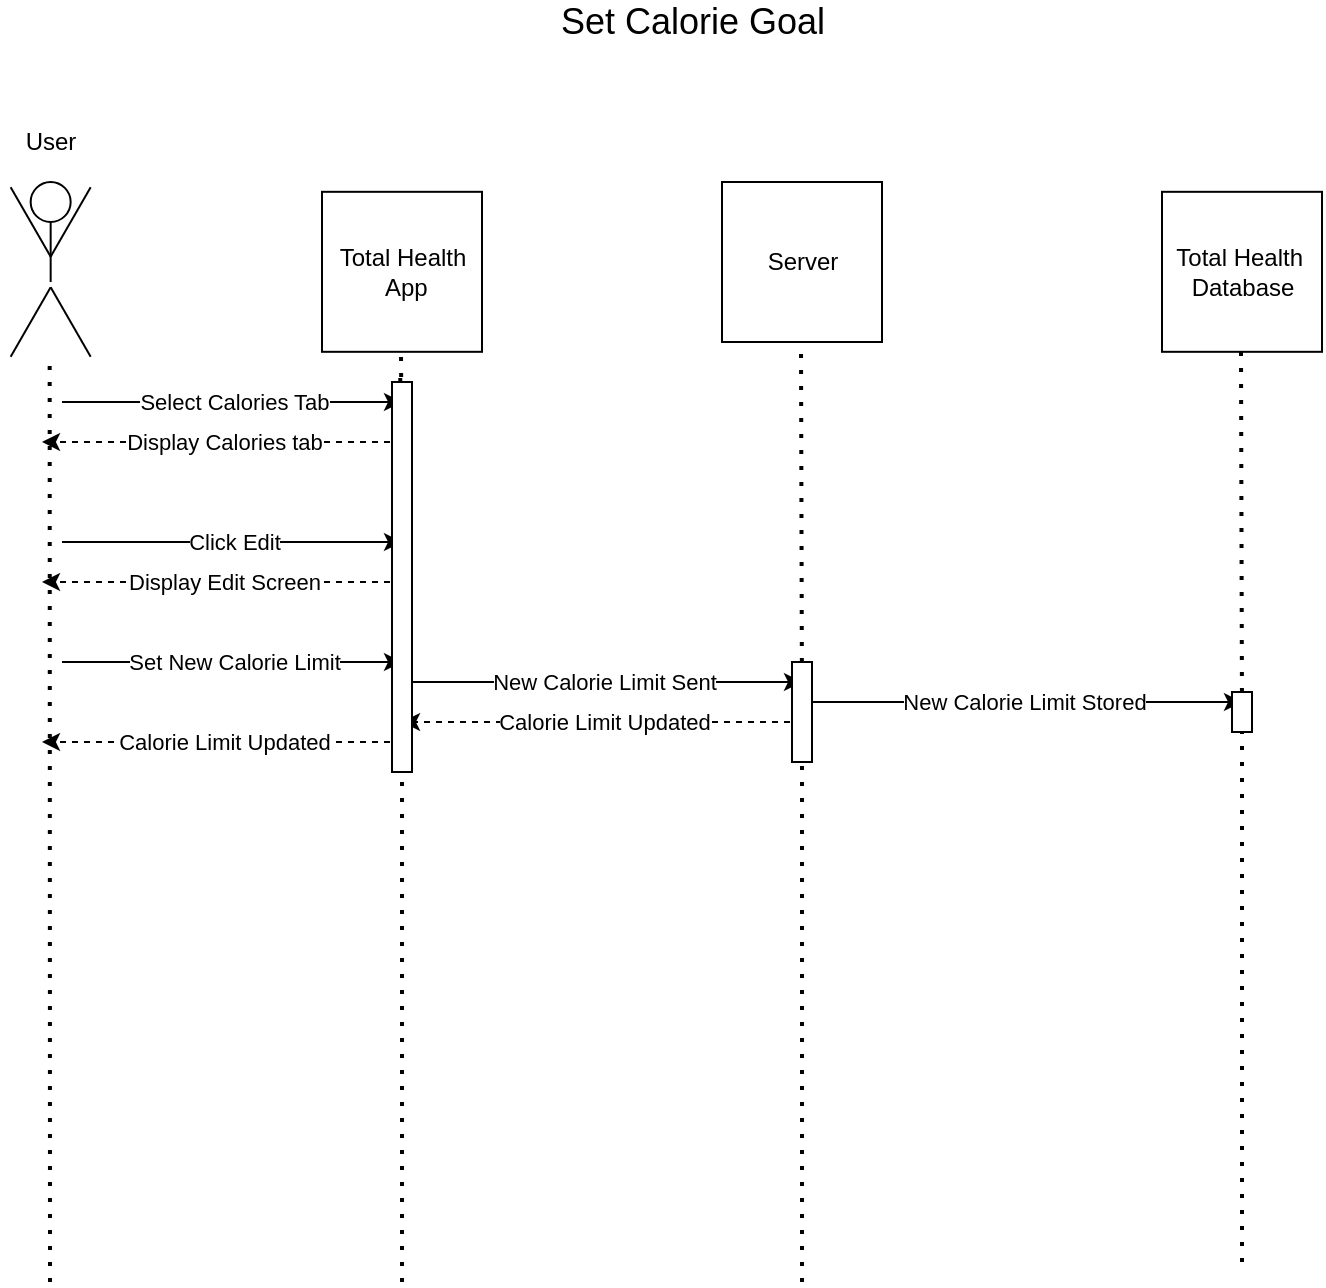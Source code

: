 <mxfile version="15.8.7" type="device"><diagram id="kgpKYQtTHZ0yAKxKKP6v" name="Page-1"><mxGraphModel dx="1102" dy="1025" grid="1" gridSize="10" guides="1" tooltips="1" connect="1" arrows="1" fold="1" page="1" pageScale="1" pageWidth="850" pageHeight="1100" math="0" shadow="0"><root><mxCell id="0"/><mxCell id="1" parent="0"/><mxCell id="DdZDA_eBOiUWopPN42Vg-1" value="" style="group" vertex="1" connectable="0" parent="1"><mxGeometry x="80.0" y="150" width="48.66" height="89.821" as="geometry"/></mxCell><mxCell id="DdZDA_eBOiUWopPN42Vg-2" value="" style="ellipse;whiteSpace=wrap;html=1;aspect=fixed;fillColor=none;" vertex="1" parent="DdZDA_eBOiUWopPN42Vg-1"><mxGeometry x="14.33" width="20" height="20" as="geometry"/></mxCell><mxCell id="DdZDA_eBOiUWopPN42Vg-3" value="" style="line;strokeWidth=1;direction=south;html=1;fillColor=none;" vertex="1" parent="DdZDA_eBOiUWopPN42Vg-1"><mxGeometry x="19.33" y="20" width="10" height="30" as="geometry"/></mxCell><mxCell id="DdZDA_eBOiUWopPN42Vg-4" value="" style="line;strokeWidth=1;direction=south;html=1;fillColor=none;rotation=30;" vertex="1" parent="DdZDA_eBOiUWopPN42Vg-1"><mxGeometry x="9.33" y="50" width="10" height="40" as="geometry"/></mxCell><mxCell id="DdZDA_eBOiUWopPN42Vg-5" value="" style="line;strokeWidth=1;direction=south;html=1;fillColor=none;rotation=-30;" vertex="1" parent="DdZDA_eBOiUWopPN42Vg-1"><mxGeometry x="29.33" y="50" width="10" height="40" as="geometry"/></mxCell><mxCell id="DdZDA_eBOiUWopPN42Vg-6" value="" style="line;strokeWidth=1;direction=south;html=1;fillColor=none;rotation=-150;" vertex="1" parent="DdZDA_eBOiUWopPN42Vg-1"><mxGeometry x="29.33" y="-0.001" width="10" height="40" as="geometry"/></mxCell><mxCell id="DdZDA_eBOiUWopPN42Vg-7" value="" style="line;strokeWidth=1;direction=south;html=1;fillColor=none;rotation=-210;" vertex="1" parent="DdZDA_eBOiUWopPN42Vg-1"><mxGeometry x="9.33" y="-0.001" width="10" height="40" as="geometry"/></mxCell><mxCell id="DdZDA_eBOiUWopPN42Vg-8" value="" style="whiteSpace=wrap;html=1;aspect=fixed;strokeWidth=1;fillColor=none;" vertex="1" parent="1"><mxGeometry x="240" y="154.91" width="80" height="80" as="geometry"/></mxCell><mxCell id="DdZDA_eBOiUWopPN42Vg-9" value="" style="whiteSpace=wrap;html=1;aspect=fixed;strokeWidth=1;fillColor=none;" vertex="1" parent="1"><mxGeometry x="440" y="150" width="80" height="80" as="geometry"/></mxCell><mxCell id="DdZDA_eBOiUWopPN42Vg-10" value="" style="whiteSpace=wrap;html=1;aspect=fixed;strokeWidth=1;fillColor=none;" vertex="1" parent="1"><mxGeometry x="660" y="154.91" width="80" height="80" as="geometry"/></mxCell><mxCell id="DdZDA_eBOiUWopPN42Vg-11" value="" style="endArrow=none;dashed=1;html=1;dashPattern=1 3;strokeWidth=2;rounded=0;" edge="1" parent="1"><mxGeometry width="50" height="50" relative="1" as="geometry"><mxPoint x="104.0" y="700" as="sourcePoint"/><mxPoint x="103.83" y="239.82" as="targetPoint"/></mxGeometry></mxCell><mxCell id="DdZDA_eBOiUWopPN42Vg-12" value="" style="endArrow=none;dashed=1;html=1;dashPattern=1 3;strokeWidth=2;rounded=0;startArrow=none;" edge="1" parent="1"><mxGeometry width="50" height="50" relative="1" as="geometry"><mxPoint x="279.579" y="247.5" as="sourcePoint"/><mxPoint x="279.5" y="234.91" as="targetPoint"/></mxGeometry></mxCell><mxCell id="DdZDA_eBOiUWopPN42Vg-13" value="" style="endArrow=none;dashed=1;html=1;dashPattern=1 3;strokeWidth=2;rounded=0;startArrow=none;" edge="1" parent="1" source="DdZDA_eBOiUWopPN42Vg-46"><mxGeometry width="50" height="50" relative="1" as="geometry"><mxPoint x="480" y="700" as="sourcePoint"/><mxPoint x="479.5" y="230" as="targetPoint"/></mxGeometry></mxCell><mxCell id="DdZDA_eBOiUWopPN42Vg-14" value="" style="endArrow=none;dashed=1;html=1;dashPattern=1 3;strokeWidth=2;rounded=0;startArrow=none;" edge="1" parent="1" source="DdZDA_eBOiUWopPN42Vg-52"><mxGeometry width="50" height="50" relative="1" as="geometry"><mxPoint x="700" y="690" as="sourcePoint"/><mxPoint x="699.5" y="234.91" as="targetPoint"/></mxGeometry></mxCell><mxCell id="DdZDA_eBOiUWopPN42Vg-15" value="Total Health&lt;br&gt;&amp;nbsp;App" style="text;html=1;resizable=0;autosize=1;align=center;verticalAlign=middle;points=[];fillColor=none;strokeColor=none;rounded=0;" vertex="1" parent="1"><mxGeometry x="240" y="179.91" width="80" height="30" as="geometry"/></mxCell><mxCell id="DdZDA_eBOiUWopPN42Vg-16" value="Server" style="text;html=1;resizable=0;autosize=1;align=center;verticalAlign=middle;points=[];fillColor=none;strokeColor=none;rounded=0;" vertex="1" parent="1"><mxGeometry x="455" y="180" width="50" height="20" as="geometry"/></mxCell><mxCell id="DdZDA_eBOiUWopPN42Vg-17" value="Total Health&amp;nbsp;&lt;br&gt;Database" style="text;html=1;resizable=0;autosize=1;align=center;verticalAlign=middle;points=[];fillColor=none;strokeColor=none;rounded=0;" vertex="1" parent="1"><mxGeometry x="660" y="179.91" width="80" height="30" as="geometry"/></mxCell><mxCell id="DdZDA_eBOiUWopPN42Vg-18" value="User" style="text;html=1;resizable=0;autosize=1;align=center;verticalAlign=middle;points=[];fillColor=none;strokeColor=none;rounded=0;" vertex="1" parent="1"><mxGeometry x="84.33" y="120" width="40" height="20" as="geometry"/></mxCell><mxCell id="DdZDA_eBOiUWopPN42Vg-19" value="" style="endArrow=classic;html=1;rounded=0;" edge="1" parent="1"><mxGeometry relative="1" as="geometry"><mxPoint x="110" y="260" as="sourcePoint"/><mxPoint x="280" y="260" as="targetPoint"/></mxGeometry></mxCell><mxCell id="DdZDA_eBOiUWopPN42Vg-20" value="Select Calories Tab" style="edgeLabel;resizable=0;html=1;align=center;verticalAlign=middle;strokeWidth=1;fillColor=none;" connectable="0" vertex="1" parent="DdZDA_eBOiUWopPN42Vg-19"><mxGeometry relative="1" as="geometry"><mxPoint x="1" as="offset"/></mxGeometry></mxCell><mxCell id="DdZDA_eBOiUWopPN42Vg-21" value="" style="endArrow=classic;html=1;rounded=0;dashed=1;" edge="1" parent="1"><mxGeometry relative="1" as="geometry"><mxPoint x="280" y="280" as="sourcePoint"/><mxPoint x="100" y="280" as="targetPoint"/></mxGeometry></mxCell><mxCell id="DdZDA_eBOiUWopPN42Vg-22" value="Display Calories tab" style="edgeLabel;resizable=0;html=1;align=center;verticalAlign=middle;strokeWidth=1;fillColor=none;" connectable="0" vertex="1" parent="DdZDA_eBOiUWopPN42Vg-21"><mxGeometry relative="1" as="geometry"><mxPoint x="1" as="offset"/></mxGeometry></mxCell><mxCell id="DdZDA_eBOiUWopPN42Vg-23" value="" style="endArrow=none;dashed=1;html=1;dashPattern=1 3;strokeWidth=2;rounded=0;" edge="1" parent="1"><mxGeometry width="50" height="50" relative="1" as="geometry"><mxPoint x="280" y="700" as="sourcePoint"/><mxPoint x="280" y="290" as="targetPoint"/></mxGeometry></mxCell><mxCell id="DdZDA_eBOiUWopPN42Vg-24" value="" style="endArrow=none;dashed=1;html=1;dashPattern=1 3;strokeWidth=2;rounded=0;startArrow=none;" edge="1" parent="1"><mxGeometry width="50" height="50" relative="1" as="geometry"><mxPoint x="279.672" y="290" as="sourcePoint"/><mxPoint x="279.115" y="247.5" as="targetPoint"/></mxGeometry></mxCell><mxCell id="DdZDA_eBOiUWopPN42Vg-25" value="&lt;span style=&quot;font-size: 18px&quot;&gt;Set Calorie Goal&lt;/span&gt;" style="text;html=1;resizable=0;autosize=1;align=center;verticalAlign=middle;points=[];fillColor=none;strokeColor=none;rounded=0;" vertex="1" parent="1"><mxGeometry x="350" y="60" width="150" height="20" as="geometry"/></mxCell><mxCell id="DdZDA_eBOiUWopPN42Vg-26" value="" style="endArrow=classic;html=1;rounded=0;" edge="1" parent="1"><mxGeometry relative="1" as="geometry"><mxPoint x="110" y="330" as="sourcePoint"/><mxPoint x="280" y="330" as="targetPoint"/></mxGeometry></mxCell><mxCell id="DdZDA_eBOiUWopPN42Vg-27" value="Click Edit" style="edgeLabel;resizable=0;html=1;align=center;verticalAlign=middle;strokeWidth=1;fillColor=none;" connectable="0" vertex="1" parent="DdZDA_eBOiUWopPN42Vg-26"><mxGeometry relative="1" as="geometry"><mxPoint x="1" as="offset"/></mxGeometry></mxCell><mxCell id="DdZDA_eBOiUWopPN42Vg-28" value="" style="endArrow=classic;html=1;rounded=0;dashed=1;" edge="1" parent="1"><mxGeometry relative="1" as="geometry"><mxPoint x="280" y="350" as="sourcePoint"/><mxPoint x="100" y="350" as="targetPoint"/></mxGeometry></mxCell><mxCell id="DdZDA_eBOiUWopPN42Vg-29" value="Display Edit Screen" style="edgeLabel;resizable=0;html=1;align=center;verticalAlign=middle;strokeWidth=1;fillColor=none;" connectable="0" vertex="1" parent="DdZDA_eBOiUWopPN42Vg-28"><mxGeometry relative="1" as="geometry"><mxPoint x="1" as="offset"/></mxGeometry></mxCell><mxCell id="DdZDA_eBOiUWopPN42Vg-30" value="" style="endArrow=classic;html=1;rounded=0;" edge="1" parent="1"><mxGeometry relative="1" as="geometry"><mxPoint x="110" y="390" as="sourcePoint"/><mxPoint x="280" y="390" as="targetPoint"/></mxGeometry></mxCell><mxCell id="DdZDA_eBOiUWopPN42Vg-31" value="Set New Calorie Limit" style="edgeLabel;resizable=0;html=1;align=center;verticalAlign=middle;strokeWidth=1;fillColor=none;" connectable="0" vertex="1" parent="DdZDA_eBOiUWopPN42Vg-30"><mxGeometry relative="1" as="geometry"><mxPoint x="1" as="offset"/></mxGeometry></mxCell><mxCell id="DdZDA_eBOiUWopPN42Vg-34" value="" style="endArrow=classic;html=1;rounded=0;dashed=1;" edge="1" parent="1"><mxGeometry relative="1" as="geometry"><mxPoint x="280" y="430" as="sourcePoint"/><mxPoint x="100" y="430" as="targetPoint"/></mxGeometry></mxCell><mxCell id="DdZDA_eBOiUWopPN42Vg-35" value="Calorie Limit Updated" style="edgeLabel;resizable=0;html=1;align=center;verticalAlign=middle;strokeWidth=1;fillColor=none;" connectable="0" vertex="1" parent="DdZDA_eBOiUWopPN42Vg-34"><mxGeometry relative="1" as="geometry"><mxPoint x="1" as="offset"/></mxGeometry></mxCell><mxCell id="DdZDA_eBOiUWopPN42Vg-36" value="" style="endArrow=classic;html=1;rounded=0;" edge="1" parent="1"><mxGeometry relative="1" as="geometry"><mxPoint x="280" y="400" as="sourcePoint"/><mxPoint x="480" y="400" as="targetPoint"/></mxGeometry></mxCell><mxCell id="DdZDA_eBOiUWopPN42Vg-37" value="New Calorie Limit Sent" style="edgeLabel;resizable=0;html=1;align=center;verticalAlign=middle;strokeWidth=1;fillColor=none;" connectable="0" vertex="1" parent="DdZDA_eBOiUWopPN42Vg-36"><mxGeometry relative="1" as="geometry"><mxPoint x="1" as="offset"/></mxGeometry></mxCell><mxCell id="DdZDA_eBOiUWopPN42Vg-38" value="" style="endArrow=classic;html=1;rounded=0;" edge="1" parent="1"><mxGeometry relative="1" as="geometry"><mxPoint x="480" y="410" as="sourcePoint"/><mxPoint x="700" y="410" as="targetPoint"/></mxGeometry></mxCell><mxCell id="DdZDA_eBOiUWopPN42Vg-39" value="New Calorie Limit Stored" style="edgeLabel;resizable=0;html=1;align=center;verticalAlign=middle;strokeWidth=1;fillColor=none;" connectable="0" vertex="1" parent="DdZDA_eBOiUWopPN42Vg-38"><mxGeometry relative="1" as="geometry"><mxPoint x="1" as="offset"/></mxGeometry></mxCell><mxCell id="DdZDA_eBOiUWopPN42Vg-40" value="" style="endArrow=classic;html=1;rounded=0;dashed=1;" edge="1" parent="1"><mxGeometry relative="1" as="geometry"><mxPoint x="480" y="420" as="sourcePoint"/><mxPoint x="280" y="420" as="targetPoint"/></mxGeometry></mxCell><mxCell id="DdZDA_eBOiUWopPN42Vg-41" value="Calorie Limit Updated" style="edgeLabel;resizable=0;html=1;align=center;verticalAlign=middle;strokeWidth=1;fillColor=none;" connectable="0" vertex="1" parent="DdZDA_eBOiUWopPN42Vg-40"><mxGeometry relative="1" as="geometry"><mxPoint x="1" as="offset"/></mxGeometry></mxCell><mxCell id="DdZDA_eBOiUWopPN42Vg-43" value="" style="rounded=0;whiteSpace=wrap;html=1;rotation=-90;" vertex="1" parent="1"><mxGeometry x="182.5" y="342.5" width="195" height="10" as="geometry"/></mxCell><mxCell id="DdZDA_eBOiUWopPN42Vg-46" value="" style="rounded=0;whiteSpace=wrap;html=1;rotation=-90;" vertex="1" parent="1"><mxGeometry x="455" y="410" width="50" height="10" as="geometry"/></mxCell><mxCell id="DdZDA_eBOiUWopPN42Vg-51" value="" style="endArrow=none;dashed=1;html=1;dashPattern=1 3;strokeWidth=2;rounded=0;startArrow=none;" edge="1" parent="1" target="DdZDA_eBOiUWopPN42Vg-46"><mxGeometry width="50" height="50" relative="1" as="geometry"><mxPoint x="480" y="700" as="sourcePoint"/><mxPoint x="479.5" y="230" as="targetPoint"/></mxGeometry></mxCell><mxCell id="DdZDA_eBOiUWopPN42Vg-52" value="" style="rounded=0;whiteSpace=wrap;html=1;rotation=-90;" vertex="1" parent="1"><mxGeometry x="690" y="410" width="20" height="10" as="geometry"/></mxCell><mxCell id="DdZDA_eBOiUWopPN42Vg-55" value="" style="endArrow=none;dashed=1;html=1;dashPattern=1 3;strokeWidth=2;rounded=0;startArrow=none;" edge="1" parent="1" target="DdZDA_eBOiUWopPN42Vg-52"><mxGeometry width="50" height="50" relative="1" as="geometry"><mxPoint x="700" y="690" as="sourcePoint"/><mxPoint x="699.5" y="234.91" as="targetPoint"/></mxGeometry></mxCell></root></mxGraphModel></diagram></mxfile>